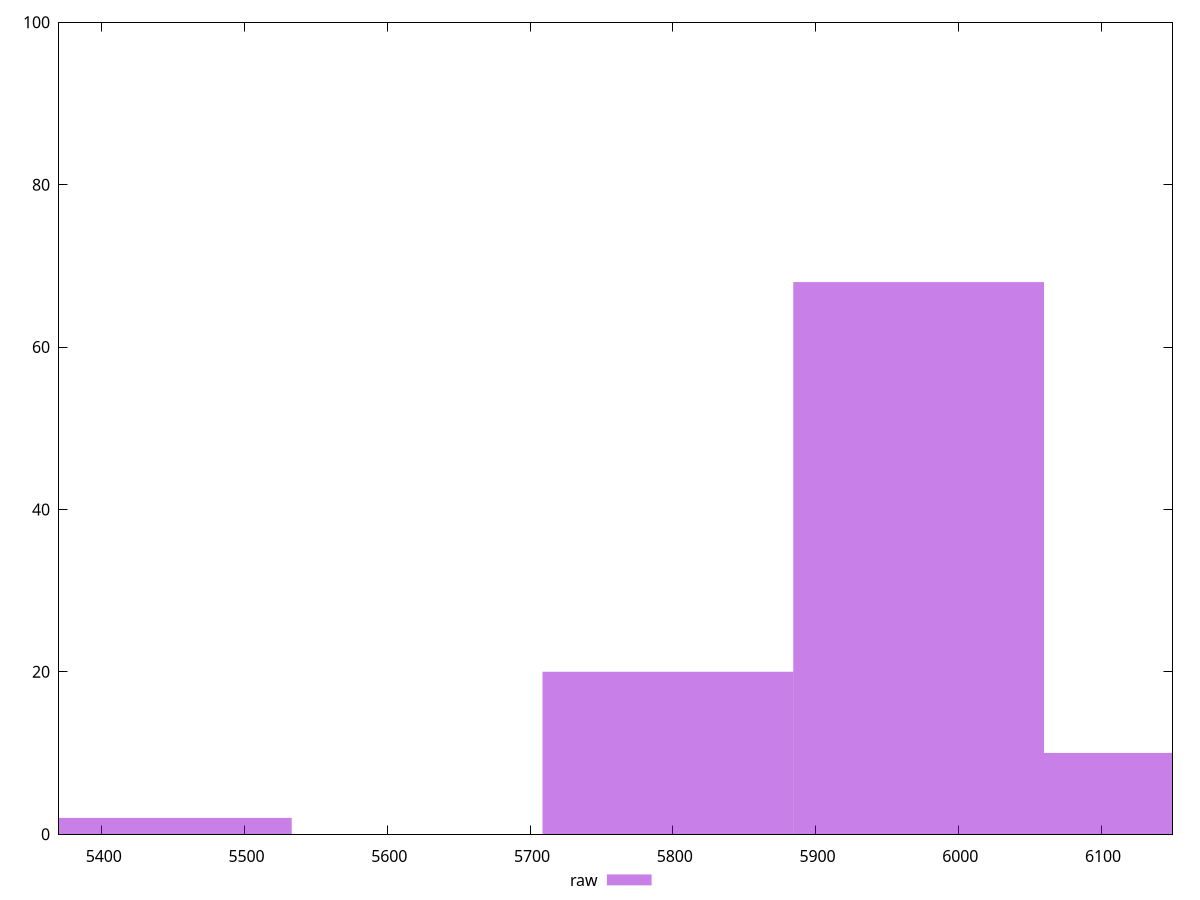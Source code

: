 reset

$raw <<EOF
5445.205774194546 2
5796.509372529679 20
5972.161171697245 68
6147.812970864811 10
EOF

set key outside below
set boxwidth 175.65179916756603
set xrange [5370:6150]
set yrange [0:100]
set trange [0:100]
set style fill transparent solid 0.5 noborder
set terminal svg size 640, 490 enhanced background rgb 'white'
set output "report_00019_2021-02-10T18-14-37.922Z//unused-javascript/samples/pages+cached/raw/histogram.svg"

plot $raw title "raw" with boxes

reset
